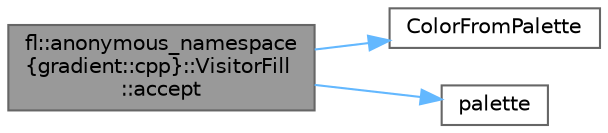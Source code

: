 digraph "fl::anonymous_namespace{gradient::cpp}::VisitorFill::accept"
{
 // INTERACTIVE_SVG=YES
 // LATEX_PDF_SIZE
  bgcolor="transparent";
  edge [fontname=Helvetica,fontsize=10,labelfontname=Helvetica,labelfontsize=10];
  node [fontname=Helvetica,fontsize=10,shape=box,height=0.2,width=0.4];
  rankdir="LR";
  Node1 [id="Node000001",label="fl::anonymous_namespace\l\{gradient::cpp\}::VisitorFill\l::accept",height=0.2,width=0.4,color="gray40", fillcolor="grey60", style="filled", fontcolor="black",tooltip=" "];
  Node1 -> Node2 [id="edge1_Node000001_Node000002",color="steelblue1",style="solid",tooltip=" "];
  Node2 [id="Node000002",label="ColorFromPalette",height=0.2,width=0.4,color="grey40", fillcolor="white", style="filled",URL="$d1/dfb/colorutils_8h_a3d488dd1e2d27e99307310527e51cad3.html#a3d488dd1e2d27e99307310527e51cad3",tooltip=" "];
  Node1 -> Node3 [id="edge2_Node000001_Node000003",color="steelblue1",style="solid",tooltip=" "];
  Node3 [id="Node000003",label="palette",height=0.2,width=0.4,color="grey40", fillcolor="white", style="filled",URL="$d8/dd0/_fire_cylinder_8h_a470cec2dcb21e474c257065bb93bfcd1.html#a470cec2dcb21e474c257065bb93bfcd1",tooltip=" "];
}
